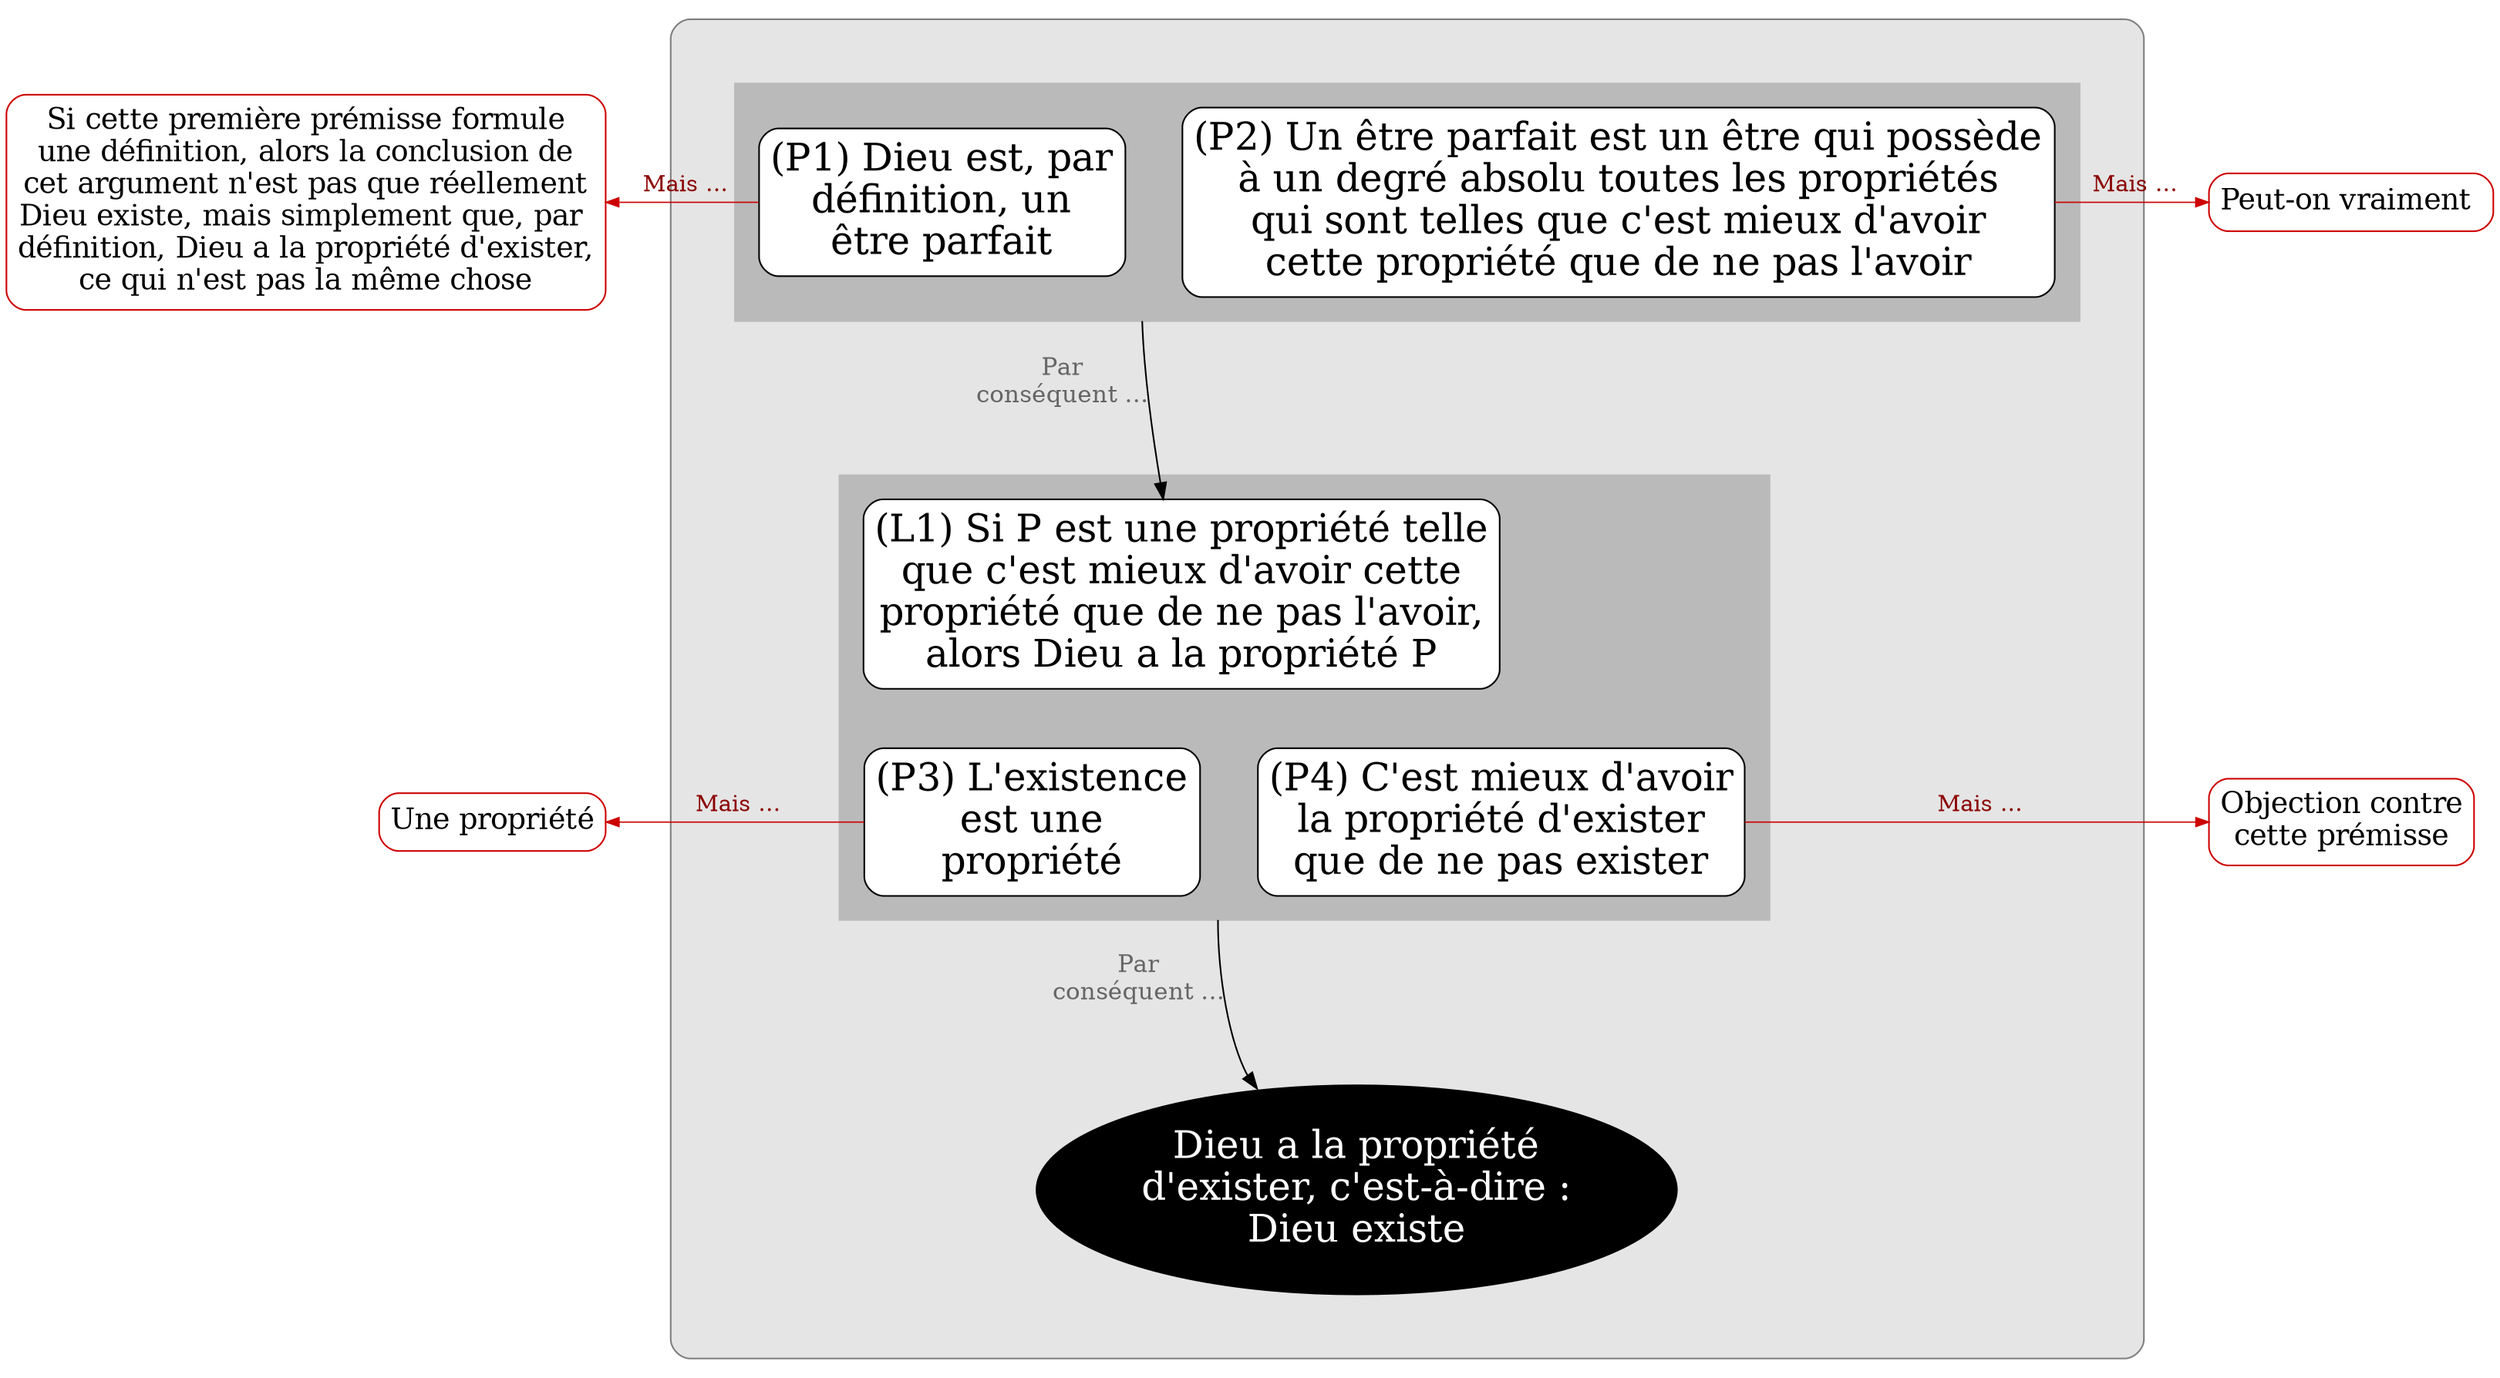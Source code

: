 digraph G {
splines=true
newrank=true
compound=true


node[color=red3, style="rounded, filled", shape="box", fillcolor=white, penwidth=1, fontcolor=black, fontsize=18, margin=0.1]
o1[label="Si cette première prémisse formule
une définition, alors la conclusion de
cet argument n'est pas que réellement
Dieu existe, mais simplement que, par 
définition, Dieu a la propriété d'exister,
ce qui n'est pas la même chose"]
o3[label="Une propriété"]

node[shape=box, fillcolor=white, style="filled,rounded", color=black, fontsize=24, penwidth=1,fontcolor=black, margin=0.1]

edge[minlen=2,color=red3, penwidth=0.8, arrowsize=0.8, label=" Mais …", fontcolor=red4,fontsize=14]
{rank=same;o1->p1[dir=back]}
{rank=same;o3->p3[dir=back]}

subgraph cluster_0 {
bgcolor=grey90
style=rounded
color=grey50
margin=40



node[shape=box, fillcolor=white, style="filled,rounded", color=black]
edge[label="",xlabel="Par
conséquent …",fontcolor=grey40;fontsize=15,minlen=3,color=black,penwidth=1, arrowsize=1]



subgraph cluster_1 {
style="box"
margin=15
bgcolor=grey73
color=grey73
p1[label="(P1) Dieu est, par
définition, un
être parfait"]

p2[label="(P2) Un être parfait est un être qui possède
à un degré absolu toutes les propriétés
qui sont telles que c'est mieux d'avoir
cette propriété que de ne pas l'avoir"]
}


subgraph cluster_2 {
style="box"
margin=15
bgcolor=grey73
color=grey73
l1[label="(L1) Si P est une propriété telle
que c'est mieux d'avoir cette
propriété que de ne pas l'avoir,
alors Dieu a la propriété P"]
p3[label="(P3) L'existence
est une
propriété"]
p4[label="(P4) C'est mieux d'avoir
la propriété d'exister
que de ne pas exister"]
}


{rank=same;p1->p2[style=invis,xlabel="",minlen=1]}
l1->{p3,p4}[style=invis,xlabel="",minlen=1]
{rank=same;p3->p4[style=invis,xlabel="",minlen=1]}

p2:w->l1[ltail=cluster_1]

p4:w->C:nw[ltail=cluster_2]

vide1[style=invis]
{rank=same;vide1->C[style=invis, minlen=3]}

C[label="Dieu a la propriété
d'exister, c'est-à-dire :
Dieu existe",fillcolor=black, fontcolor=white, color=black, shape=ellipse]


}

node[color=red3, style="rounded, filled", shape="box", fillcolor=white, penwidth=1, fontcolor=black, fontsize=18, margin=0.1]

o2[label="Peut-on vraiment "]
{rank=same;p2->o2}
o4[label="Objection contre
cette prémisse"]
{rank=same;p4->o4}

}